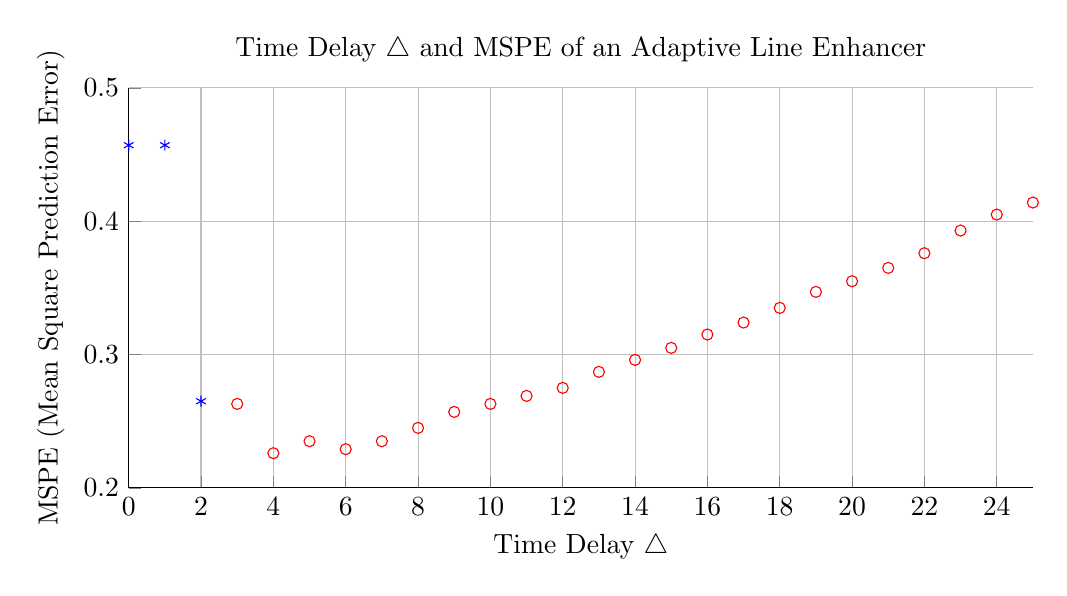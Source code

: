 % This file was created by matlab2tikz v0.4.7 (commit 84da6da3eee1f984abca8102d577f21df97f7554) running on MATLAB 8.3.
% Copyright (c) 2008--2014, Nico Schlömer <nico.schloemer@gmail.com>
% All rights reserved.
% Minimal pgfplots version: 1.3
% 
% The latest updates can be retrieved from
%   http://www.mathworks.com/matlabcentral/fileexchange/22022-matlab2tikz
% where you can also make suggestions and rate matlab2tikz.
% 
\begin{tikzpicture}

\begin{axis}[%
width=4.521in,
height=2in,
scale only axis,
xmin=0,
xmax=25,
xlabel={Time Delay $ \bigtriangleup $},
xmajorgrids,
ymin=0.2,
ymax=0.5,
ylabel={MSPE (Mean Square Prediction Error)},
ymajorgrids,
title={Time Delay $ \bigtriangleup $ and MSPE of an Adaptive Line Enhancer},
axis x line*=bottom,
axis y line*=left
]
\addplot [color=blue,only marks,mark=asterisk,mark options={solid},forget plot]
  table[row sep=crcr]{0	0.457\\
};
\addplot [color=blue,only marks,mark=asterisk,mark options={solid},forget plot]
  table[row sep=crcr]{1	0.457\\
};
\addplot [color=blue,only marks,mark=asterisk,mark options={solid},forget plot]
  table[row sep=crcr]{2	0.265\\
};
\addplot [color=red,only marks,mark=o,mark options={solid},forget plot]
  table[row sep=crcr]{3	0.263\\
};
\addplot [color=red,only marks,mark=o,mark options={solid},forget plot]
  table[row sep=crcr]{4	0.226\\
};
\addplot [color=red,only marks,mark=o,mark options={solid},forget plot]
  table[row sep=crcr]{5	0.235\\
};
\addplot [color=red,only marks,mark=o,mark options={solid},forget plot]
  table[row sep=crcr]{6	0.229\\
};
\addplot [color=red,only marks,mark=o,mark options={solid},forget plot]
  table[row sep=crcr]{7	0.235\\
};
\addplot [color=red,only marks,mark=o,mark options={solid},forget plot]
  table[row sep=crcr]{8	0.245\\
};
\addplot [color=red,only marks,mark=o,mark options={solid},forget plot]
  table[row sep=crcr]{9	0.257\\
};
\addplot [color=red,only marks,mark=o,mark options={solid},forget plot]
  table[row sep=crcr]{10	0.263\\
};
\addplot [color=red,only marks,mark=o,mark options={solid},forget plot]
  table[row sep=crcr]{11	0.269\\
};
\addplot [color=red,only marks,mark=o,mark options={solid},forget plot]
  table[row sep=crcr]{12	0.275\\
};
\addplot [color=red,only marks,mark=o,mark options={solid},forget plot]
  table[row sep=crcr]{13	0.287\\
};
\addplot [color=red,only marks,mark=o,mark options={solid},forget plot]
  table[row sep=crcr]{14	0.296\\
};
\addplot [color=red,only marks,mark=o,mark options={solid},forget plot]
  table[row sep=crcr]{15	0.305\\
};
\addplot [color=red,only marks,mark=o,mark options={solid},forget plot]
  table[row sep=crcr]{16	0.315\\
};
\addplot [color=red,only marks,mark=o,mark options={solid},forget plot]
  table[row sep=crcr]{17	0.324\\
};
\addplot [color=red,only marks,mark=o,mark options={solid},forget plot]
  table[row sep=crcr]{18	0.335\\
};
\addplot [color=red,only marks,mark=o,mark options={solid},forget plot]
  table[row sep=crcr]{19	0.347\\
};
\addplot [color=red,only marks,mark=o,mark options={solid},forget plot]
  table[row sep=crcr]{20	0.355\\
};
\addplot [color=red,only marks,mark=o,mark options={solid},forget plot]
  table[row sep=crcr]{21	0.365\\
};
\addplot [color=red,only marks,mark=o,mark options={solid},forget plot]
  table[row sep=crcr]{22	0.376\\
};
\addplot [color=red,only marks,mark=o,mark options={solid},forget plot]
  table[row sep=crcr]{23	0.393\\
};
\addplot [color=red,only marks,mark=o,mark options={solid},forget plot]
  table[row sep=crcr]{24	0.405\\
};
\addplot [color=red,only marks,mark=o,mark options={solid},forget plot]
  table[row sep=crcr]{25	0.414\\
};
\end{axis}
\end{tikzpicture}%